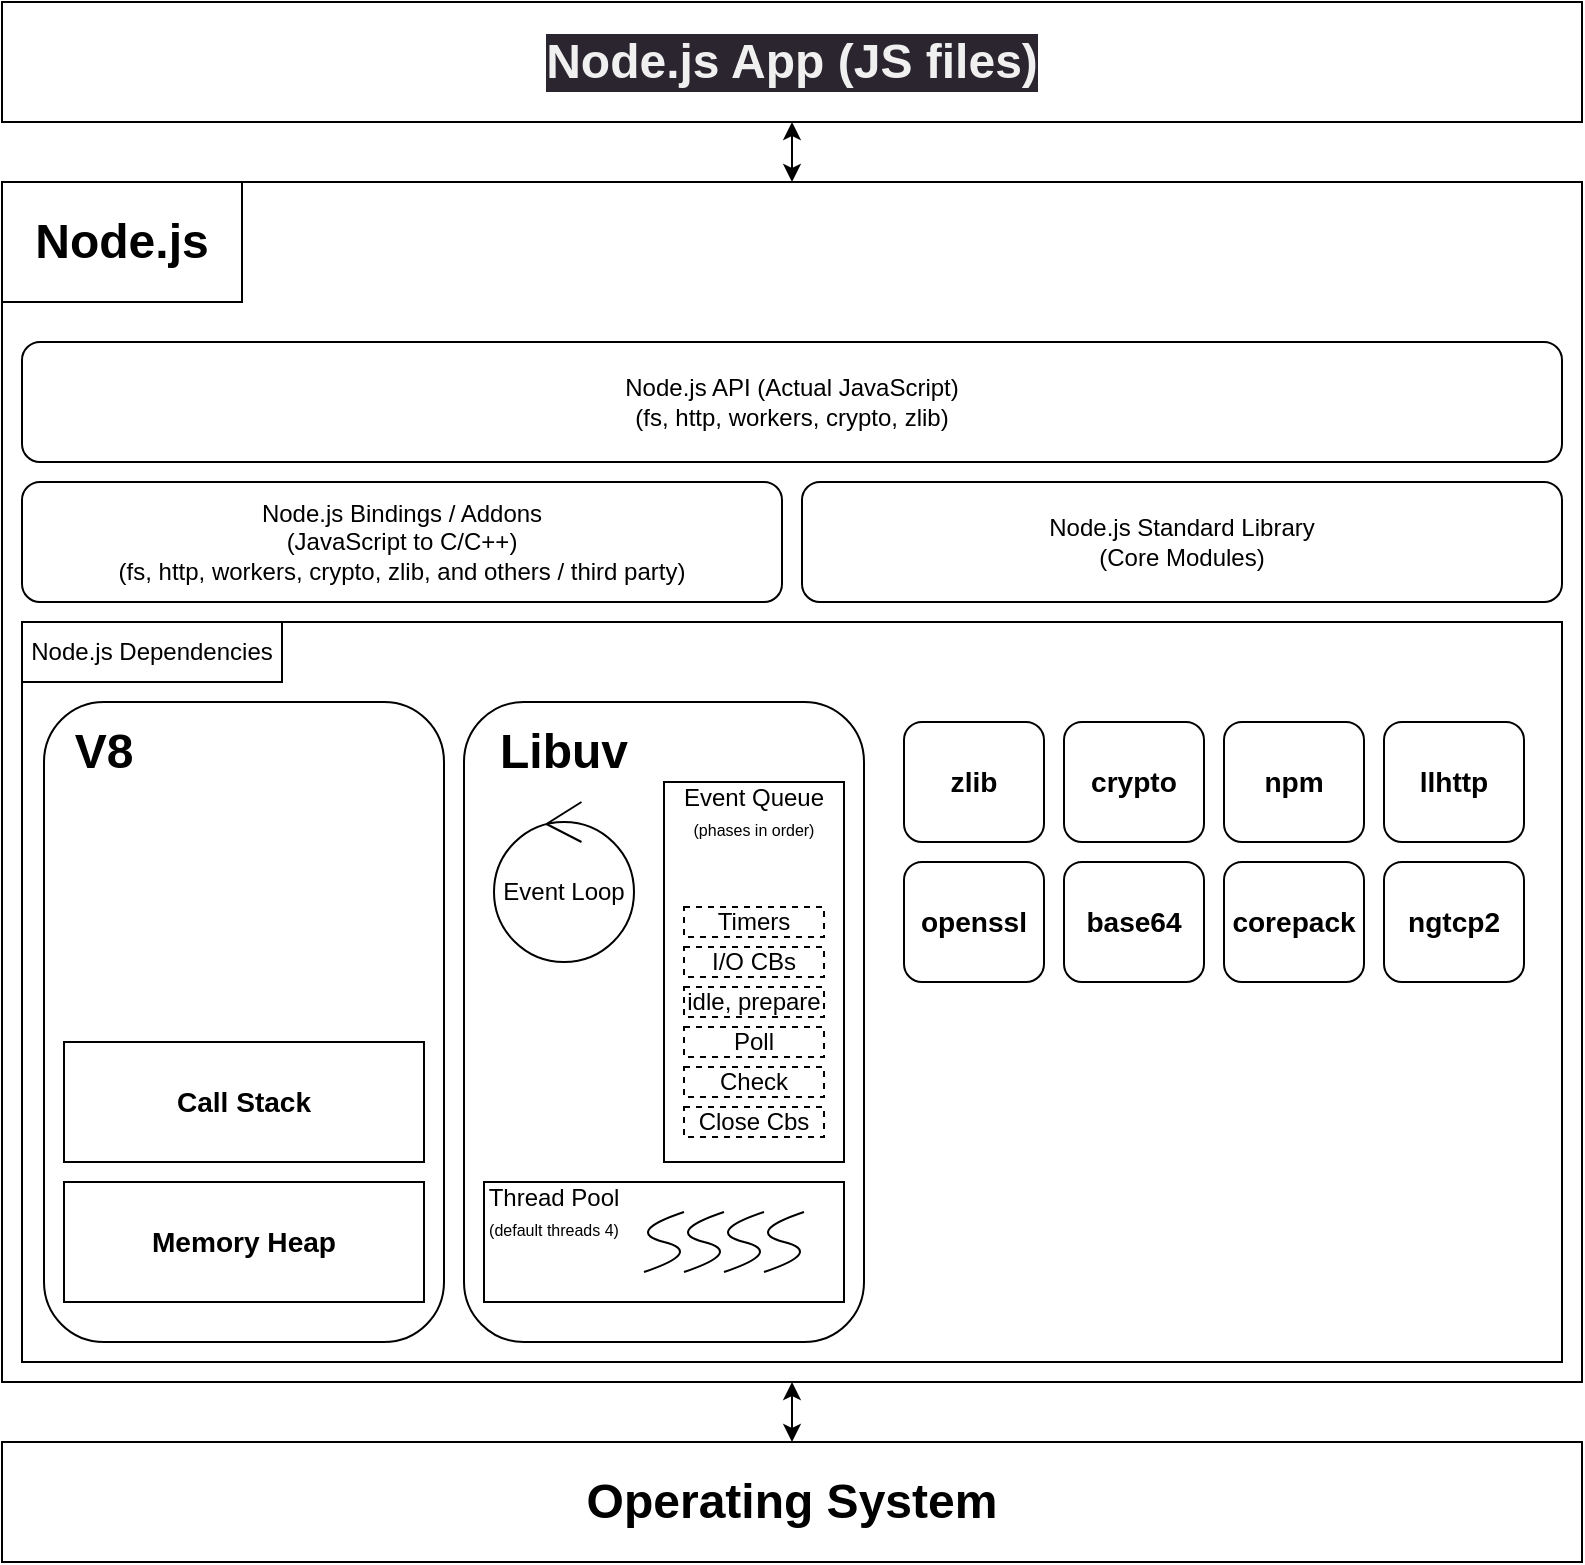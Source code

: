 <mxfile version="21.3.6" type="github">
  <diagram name="Page-1" id="nG4e7N0qLoZxv2Oh2Jfd">
    <mxGraphModel dx="1314" dy="842" grid="1" gridSize="10" guides="1" tooltips="1" connect="1" arrows="1" fold="1" page="1" pageScale="1" pageWidth="827" pageHeight="1169" math="0" shadow="0">
      <root>
        <mxCell id="0" />
        <mxCell id="1" parent="0" />
        <mxCell id="Y9WInYze6emRyN7cUV4Y-33" value="" style="edgeStyle=orthogonalEdgeStyle;rounded=0;orthogonalLoop=1;jettySize=auto;html=1;startArrow=classic;startFill=1;movable=0;resizable=0;rotatable=0;deletable=0;editable=0;locked=1;connectable=0;" edge="1" parent="1" source="Y9WInYze6emRyN7cUV4Y-3" target="Y9WInYze6emRyN7cUV4Y-32">
          <mxGeometry relative="1" as="geometry" />
        </mxCell>
        <mxCell id="Y9WInYze6emRyN7cUV4Y-3" value="" style="group;movable=0;resizable=0;rotatable=0;deletable=0;editable=0;locked=1;connectable=0;" vertex="1" connectable="0" parent="1">
          <mxGeometry x="19" y="230" width="790" height="600" as="geometry" />
        </mxCell>
        <mxCell id="Y9WInYze6emRyN7cUV4Y-1" value="&lt;h1&gt;&lt;br&gt;&lt;/h1&gt;" style="rounded=0;whiteSpace=wrap;html=1;movable=0;resizable=0;rotatable=0;deletable=0;editable=0;locked=1;connectable=0;" vertex="1" parent="Y9WInYze6emRyN7cUV4Y-3">
          <mxGeometry width="790" height="600" as="geometry" />
        </mxCell>
        <mxCell id="Y9WInYze6emRyN7cUV4Y-2" value="&lt;h1&gt;Node.js&lt;/h1&gt;" style="rounded=0;whiteSpace=wrap;html=1;movable=0;resizable=0;rotatable=0;deletable=0;editable=0;locked=1;connectable=0;" vertex="1" parent="Y9WInYze6emRyN7cUV4Y-3">
          <mxGeometry width="120" height="60" as="geometry" />
        </mxCell>
        <mxCell id="Y9WInYze6emRyN7cUV4Y-10" value="Node.js Standard Library&lt;br&gt;(Core Modules)" style="rounded=1;whiteSpace=wrap;html=1;movable=0;resizable=0;rotatable=0;deletable=0;editable=0;locked=1;connectable=0;" vertex="1" parent="Y9WInYze6emRyN7cUV4Y-3">
          <mxGeometry x="400" y="150" width="380" height="60" as="geometry" />
        </mxCell>
        <mxCell id="Y9WInYze6emRyN7cUV4Y-20" value="Node.js Bindings / Addons&lt;br&gt;(JavaScript to C/C++)&lt;br&gt;(fs, http, workers, crypto, zlib, and others / third party)" style="rounded=1;whiteSpace=wrap;html=1;movable=0;resizable=0;rotatable=0;deletable=0;editable=0;locked=1;connectable=0;" vertex="1" parent="Y9WInYze6emRyN7cUV4Y-3">
          <mxGeometry x="10" y="150" width="380" height="60" as="geometry" />
        </mxCell>
        <mxCell id="Y9WInYze6emRyN7cUV4Y-27" value="Node.js API (Actual JavaScript)&lt;br&gt;(fs, http, workers, crypto, zlib)" style="rounded=1;whiteSpace=wrap;html=1;movable=0;resizable=0;rotatable=0;deletable=0;editable=0;locked=1;connectable=0;" vertex="1" parent="Y9WInYze6emRyN7cUV4Y-3">
          <mxGeometry x="10" y="80" width="770" height="60" as="geometry" />
        </mxCell>
        <mxCell id="Y9WInYze6emRyN7cUV4Y-28" value="" style="rounded=0;whiteSpace=wrap;html=1;movable=0;resizable=0;rotatable=0;deletable=0;editable=0;locked=1;connectable=0;" vertex="1" parent="Y9WInYze6emRyN7cUV4Y-3">
          <mxGeometry x="10" y="220" width="770" height="370" as="geometry" />
        </mxCell>
        <mxCell id="Y9WInYze6emRyN7cUV4Y-29" value="Node.js Dependencies" style="rounded=0;whiteSpace=wrap;html=1;movable=0;resizable=0;rotatable=0;deletable=0;editable=0;locked=1;connectable=0;" vertex="1" parent="Y9WInYze6emRyN7cUV4Y-3">
          <mxGeometry x="10" y="220" width="130" height="30" as="geometry" />
        </mxCell>
        <mxCell id="Y9WInYze6emRyN7cUV4Y-13" value="&lt;meta charset=&quot;utf-8&quot;&gt;&lt;h1 style=&quot;border-color: rgb(0, 0, 0); color: rgb(240, 240, 240); font-family: Helvetica; font-style: normal; font-variant-ligatures: normal; font-variant-caps: normal; letter-spacing: normal; orphans: 2; text-align: center; text-indent: 0px; text-transform: none; widows: 2; word-spacing: 0px; -webkit-text-stroke-width: 0px; background-color: rgb(42, 37, 47); text-decoration-thickness: initial; text-decoration-style: initial; text-decoration-color: initial;&quot;&gt;Node.js App (JS files)&lt;/h1&gt;" style="whiteSpace=wrap;html=1;rounded=0;movable=0;resizable=0;rotatable=0;deletable=0;editable=0;locked=1;connectable=0;" vertex="1" parent="1">
          <mxGeometry x="19" y="140" width="790" height="60" as="geometry" />
        </mxCell>
        <mxCell id="Y9WInYze6emRyN7cUV4Y-14" value="" style="edgeStyle=orthogonalEdgeStyle;rounded=0;orthogonalLoop=1;jettySize=auto;html=1;startArrow=classic;startFill=1;movable=0;resizable=0;rotatable=0;deletable=0;editable=0;locked=1;connectable=0;" edge="1" parent="1" source="Y9WInYze6emRyN7cUV4Y-1" target="Y9WInYze6emRyN7cUV4Y-13">
          <mxGeometry relative="1" as="geometry" />
        </mxCell>
        <mxCell id="Y9WInYze6emRyN7cUV4Y-30" value="" style="rounded=1;whiteSpace=wrap;html=1;movable=0;resizable=0;rotatable=0;deletable=0;editable=0;locked=1;connectable=0;" vertex="1" parent="1">
          <mxGeometry x="40" y="490" width="200" height="320" as="geometry" />
        </mxCell>
        <mxCell id="Y9WInYze6emRyN7cUV4Y-32" value="&lt;h1&gt;Operating System&lt;/h1&gt;" style="whiteSpace=wrap;html=1;movable=0;resizable=0;rotatable=0;deletable=0;editable=0;locked=1;connectable=0;" vertex="1" parent="1">
          <mxGeometry x="19" y="860" width="790" height="60" as="geometry" />
        </mxCell>
        <mxCell id="Y9WInYze6emRyN7cUV4Y-35" value="&lt;h1&gt;V8&lt;/h1&gt;" style="text;html=1;strokeColor=none;fillColor=none;align=center;verticalAlign=middle;whiteSpace=wrap;rounded=0;movable=0;resizable=0;rotatable=0;deletable=0;editable=0;locked=1;connectable=0;" vertex="1" parent="1">
          <mxGeometry x="40" y="500" width="60" height="30" as="geometry" />
        </mxCell>
        <mxCell id="Y9WInYze6emRyN7cUV4Y-36" value="&lt;h3&gt;Memory Heap&lt;/h3&gt;" style="rounded=0;whiteSpace=wrap;html=1;movable=0;resizable=0;rotatable=0;deletable=0;editable=0;locked=1;connectable=0;" vertex="1" parent="1">
          <mxGeometry x="50" y="730" width="180" height="60" as="geometry" />
        </mxCell>
        <mxCell id="Y9WInYze6emRyN7cUV4Y-37" value="&lt;h3&gt;Call Stack&lt;/h3&gt;" style="rounded=0;whiteSpace=wrap;html=1;movable=0;resizable=0;rotatable=0;deletable=0;editable=0;locked=1;connectable=0;" vertex="1" parent="1">
          <mxGeometry x="50" y="660" width="180" height="60" as="geometry" />
        </mxCell>
        <mxCell id="Y9WInYze6emRyN7cUV4Y-39" value="" style="rounded=1;whiteSpace=wrap;html=1;movable=0;resizable=0;rotatable=0;deletable=0;editable=0;locked=1;connectable=0;" vertex="1" parent="1">
          <mxGeometry x="250" y="490" width="200" height="320" as="geometry" />
        </mxCell>
        <mxCell id="Y9WInYze6emRyN7cUV4Y-40" value="&lt;h1&gt;Libuv&lt;/h1&gt;" style="text;html=1;strokeColor=none;fillColor=none;align=center;verticalAlign=middle;whiteSpace=wrap;rounded=0;movable=0;resizable=0;rotatable=0;deletable=0;editable=0;locked=1;connectable=0;" vertex="1" parent="1">
          <mxGeometry x="270" y="500" width="60" height="30" as="geometry" />
        </mxCell>
        <mxCell id="Y9WInYze6emRyN7cUV4Y-42" value="Event Loop" style="ellipse;shape=umlControl;whiteSpace=wrap;html=1;movable=0;resizable=0;rotatable=0;deletable=0;editable=0;locked=1;connectable=0;" vertex="1" parent="1">
          <mxGeometry x="265" y="540" width="70" height="80" as="geometry" />
        </mxCell>
        <mxCell id="Y9WInYze6emRyN7cUV4Y-43" value="" style="rounded=0;whiteSpace=wrap;html=1;fillStyle=auto;movable=0;resizable=0;rotatable=0;deletable=0;editable=0;locked=1;connectable=0;" vertex="1" parent="1">
          <mxGeometry x="350" y="530" width="90" height="190" as="geometry" />
        </mxCell>
        <mxCell id="Y9WInYze6emRyN7cUV4Y-44" value="Event Queue&lt;br&gt;&lt;font style=&quot;font-size: 8px;&quot;&gt;(phases in order)&lt;/font&gt;" style="text;html=1;strokeColor=none;fillColor=none;align=center;verticalAlign=middle;whiteSpace=wrap;rounded=0;movable=0;resizable=0;rotatable=0;deletable=0;editable=0;locked=1;connectable=0;" vertex="1" parent="1">
          <mxGeometry x="350" y="530" width="90" height="30" as="geometry" />
        </mxCell>
        <mxCell id="Y9WInYze6emRyN7cUV4Y-45" value="Timers" style="rounded=0;whiteSpace=wrap;html=1;dashed=1;movable=0;resizable=0;rotatable=0;deletable=0;editable=0;locked=1;connectable=0;" vertex="1" parent="1">
          <mxGeometry x="360" y="592.5" width="70" height="15" as="geometry" />
        </mxCell>
        <mxCell id="Y9WInYze6emRyN7cUV4Y-73" value="" style="group;movable=0;resizable=0;rotatable=0;deletable=0;editable=0;locked=1;connectable=0;" vertex="1" connectable="0" parent="1">
          <mxGeometry x="255" y="730" width="185" height="60" as="geometry" />
        </mxCell>
        <mxCell id="Y9WInYze6emRyN7cUV4Y-63" value="" style="rounded=0;whiteSpace=wrap;html=1;movable=0;resizable=0;rotatable=0;deletable=0;editable=0;locked=1;connectable=0;" vertex="1" parent="Y9WInYze6emRyN7cUV4Y-73">
          <mxGeometry x="5" width="180" height="60" as="geometry" />
        </mxCell>
        <mxCell id="Y9WInYze6emRyN7cUV4Y-68" value="" style="curved=1;endArrow=none;html=1;rounded=0;arcSize=10;endSize=6;targetPerimeterSpacing=0;endFill=0;movable=0;resizable=0;rotatable=0;deletable=0;editable=0;locked=1;connectable=0;" edge="1" parent="Y9WInYze6emRyN7cUV4Y-73">
          <mxGeometry width="50" height="50" relative="1" as="geometry">
            <mxPoint x="85" y="45" as="sourcePoint" />
            <mxPoint x="105" y="15" as="targetPoint" />
            <Array as="points">
              <mxPoint x="115" y="35" />
              <mxPoint x="75" y="25" />
            </Array>
          </mxGeometry>
        </mxCell>
        <mxCell id="Y9WInYze6emRyN7cUV4Y-64" value="Thread Pool&lt;br&gt;&lt;font style=&quot;font-size: 8px;&quot;&gt;(default threads 4)&lt;/font&gt;" style="text;html=1;strokeColor=none;fillColor=none;align=center;verticalAlign=middle;whiteSpace=wrap;rounded=0;movable=0;resizable=0;rotatable=0;deletable=0;editable=0;locked=1;connectable=0;" vertex="1" parent="Y9WInYze6emRyN7cUV4Y-73">
          <mxGeometry width="80" height="30" as="geometry" />
        </mxCell>
        <mxCell id="Y9WInYze6emRyN7cUV4Y-69" value="" style="curved=1;endArrow=none;html=1;rounded=0;arcSize=10;endSize=6;targetPerimeterSpacing=0;endFill=0;movable=0;resizable=0;rotatable=0;deletable=0;editable=0;locked=1;connectable=0;" edge="1" parent="Y9WInYze6emRyN7cUV4Y-73">
          <mxGeometry width="50" height="50" relative="1" as="geometry">
            <mxPoint x="105" y="45" as="sourcePoint" />
            <mxPoint x="125" y="15" as="targetPoint" />
            <Array as="points">
              <mxPoint x="135" y="35" />
              <mxPoint x="95" y="25" />
            </Array>
          </mxGeometry>
        </mxCell>
        <mxCell id="Y9WInYze6emRyN7cUV4Y-70" value="" style="curved=1;endArrow=none;html=1;rounded=0;arcSize=10;endSize=6;targetPerimeterSpacing=0;endFill=0;movable=0;resizable=0;rotatable=0;deletable=0;editable=0;locked=1;connectable=0;" edge="1" parent="Y9WInYze6emRyN7cUV4Y-73">
          <mxGeometry width="50" height="50" relative="1" as="geometry">
            <mxPoint x="125" y="45" as="sourcePoint" />
            <mxPoint x="145" y="15" as="targetPoint" />
            <Array as="points">
              <mxPoint x="155" y="35" />
              <mxPoint x="115" y="25" />
            </Array>
          </mxGeometry>
        </mxCell>
        <mxCell id="Y9WInYze6emRyN7cUV4Y-71" value="" style="curved=1;endArrow=none;html=1;rounded=0;arcSize=10;endSize=6;targetPerimeterSpacing=0;endFill=0;movable=0;resizable=0;rotatable=0;deletable=0;editable=0;locked=1;connectable=0;" edge="1" parent="Y9WInYze6emRyN7cUV4Y-73">
          <mxGeometry width="50" height="50" relative="1" as="geometry">
            <mxPoint x="145" y="45" as="sourcePoint" />
            <mxPoint x="165" y="15" as="targetPoint" />
            <Array as="points">
              <mxPoint x="175" y="35" />
              <mxPoint x="135" y="25" />
            </Array>
          </mxGeometry>
        </mxCell>
        <mxCell id="Y9WInYze6emRyN7cUV4Y-74" value="I/O CBs" style="rounded=0;whiteSpace=wrap;html=1;dashed=1;movable=0;resizable=0;rotatable=0;deletable=0;editable=0;locked=1;connectable=0;" vertex="1" parent="1">
          <mxGeometry x="360" y="612.5" width="70" height="15" as="geometry" />
        </mxCell>
        <mxCell id="Y9WInYze6emRyN7cUV4Y-75" value="idle, prepare" style="rounded=0;whiteSpace=wrap;html=1;dashed=1;movable=0;resizable=0;rotatable=0;deletable=0;editable=0;locked=1;connectable=0;" vertex="1" parent="1">
          <mxGeometry x="360" y="632.5" width="70" height="15" as="geometry" />
        </mxCell>
        <mxCell id="Y9WInYze6emRyN7cUV4Y-76" value="Poll" style="rounded=0;whiteSpace=wrap;html=1;dashed=1;movable=0;resizable=0;rotatable=0;deletable=0;editable=0;locked=1;connectable=0;" vertex="1" parent="1">
          <mxGeometry x="360" y="652.5" width="70" height="15" as="geometry" />
        </mxCell>
        <mxCell id="Y9WInYze6emRyN7cUV4Y-77" value="Check" style="rounded=0;whiteSpace=wrap;html=1;dashed=1;movable=0;resizable=0;rotatable=0;deletable=0;editable=0;locked=1;connectable=0;" vertex="1" parent="1">
          <mxGeometry x="360" y="672.5" width="70" height="15" as="geometry" />
        </mxCell>
        <mxCell id="Y9WInYze6emRyN7cUV4Y-78" value="Close Cbs" style="rounded=0;whiteSpace=wrap;html=1;dashed=1;movable=0;resizable=0;rotatable=0;deletable=0;editable=0;locked=1;connectable=0;" vertex="1" parent="1">
          <mxGeometry x="360" y="692.5" width="70" height="15" as="geometry" />
        </mxCell>
        <mxCell id="Y9WInYze6emRyN7cUV4Y-79" value="&lt;h3&gt;zlib&lt;/h3&gt;" style="rounded=1;whiteSpace=wrap;html=1;movable=0;resizable=0;rotatable=0;deletable=0;editable=0;locked=1;connectable=0;" vertex="1" parent="1">
          <mxGeometry x="470" y="500" width="70" height="60" as="geometry" />
        </mxCell>
        <mxCell id="Y9WInYze6emRyN7cUV4Y-80" value="&lt;h3&gt;crypto&lt;/h3&gt;" style="rounded=1;whiteSpace=wrap;html=1;movable=0;resizable=0;rotatable=0;deletable=0;editable=0;locked=1;connectable=0;" vertex="1" parent="1">
          <mxGeometry x="550" y="500" width="70" height="60" as="geometry" />
        </mxCell>
        <mxCell id="Y9WInYze6emRyN7cUV4Y-81" value="&lt;h3&gt;npm&lt;/h3&gt;" style="rounded=1;whiteSpace=wrap;html=1;movable=0;resizable=0;rotatable=0;deletable=0;editable=0;locked=1;connectable=0;" vertex="1" parent="1">
          <mxGeometry x="630" y="500" width="70" height="60" as="geometry" />
        </mxCell>
        <mxCell id="Y9WInYze6emRyN7cUV4Y-82" value="&lt;h3&gt;llhttp&lt;/h3&gt;" style="rounded=1;whiteSpace=wrap;html=1;movable=0;resizable=0;rotatable=0;deletable=0;editable=0;locked=1;connectable=0;" vertex="1" parent="1">
          <mxGeometry x="710" y="500" width="70" height="60" as="geometry" />
        </mxCell>
        <mxCell id="Y9WInYze6emRyN7cUV4Y-83" value="&lt;h3&gt;openssl&lt;/h3&gt;" style="rounded=1;whiteSpace=wrap;html=1;movable=0;resizable=0;rotatable=0;deletable=0;editable=0;locked=1;connectable=0;" vertex="1" parent="1">
          <mxGeometry x="470" y="570" width="70" height="60" as="geometry" />
        </mxCell>
        <mxCell id="Y9WInYze6emRyN7cUV4Y-84" value="&lt;h3&gt;base64&lt;/h3&gt;" style="rounded=1;whiteSpace=wrap;html=1;movable=0;resizable=0;rotatable=0;deletable=0;editable=0;locked=1;connectable=0;" vertex="1" parent="1">
          <mxGeometry x="550" y="570" width="70" height="60" as="geometry" />
        </mxCell>
        <mxCell id="Y9WInYze6emRyN7cUV4Y-85" value="&lt;h3&gt;corepack&lt;/h3&gt;" style="rounded=1;whiteSpace=wrap;html=1;movable=0;resizable=0;rotatable=0;deletable=0;editable=0;locked=1;connectable=0;" vertex="1" parent="1">
          <mxGeometry x="630" y="570" width="70" height="60" as="geometry" />
        </mxCell>
        <mxCell id="Y9WInYze6emRyN7cUV4Y-86" value="&lt;h3&gt;ngtcp2&lt;/h3&gt;" style="rounded=1;whiteSpace=wrap;html=1;movable=0;resizable=0;rotatable=0;deletable=0;editable=0;locked=1;connectable=0;" vertex="1" parent="1">
          <mxGeometry x="710" y="570" width="70" height="60" as="geometry" />
        </mxCell>
      </root>
    </mxGraphModel>
  </diagram>
</mxfile>
